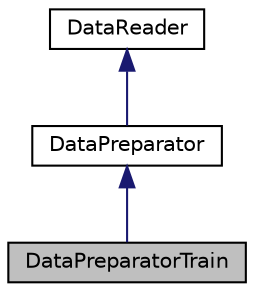 digraph "DataPreparatorTrain"
{
  edge [fontname="Helvetica",fontsize="10",labelfontname="Helvetica",labelfontsize="10"];
  node [fontname="Helvetica",fontsize="10",shape=record];
  Node3 [label="DataPreparatorTrain",height=0.2,width=0.4,color="black", fillcolor="grey75", style="filled", fontcolor="black"];
  Node4 -> Node3 [dir="back",color="midnightblue",fontsize="10",style="solid",fontname="Helvetica"];
  Node4 [label="DataPreparator",height=0.2,width=0.4,color="black", fillcolor="white", style="filled",URL="$classDataPreparator.html"];
  Node5 -> Node4 [dir="back",color="midnightblue",fontsize="10",style="solid",fontname="Helvetica"];
  Node5 [label="DataReader",height=0.2,width=0.4,color="black", fillcolor="white", style="filled",URL="$classDataReader.html"];
}
